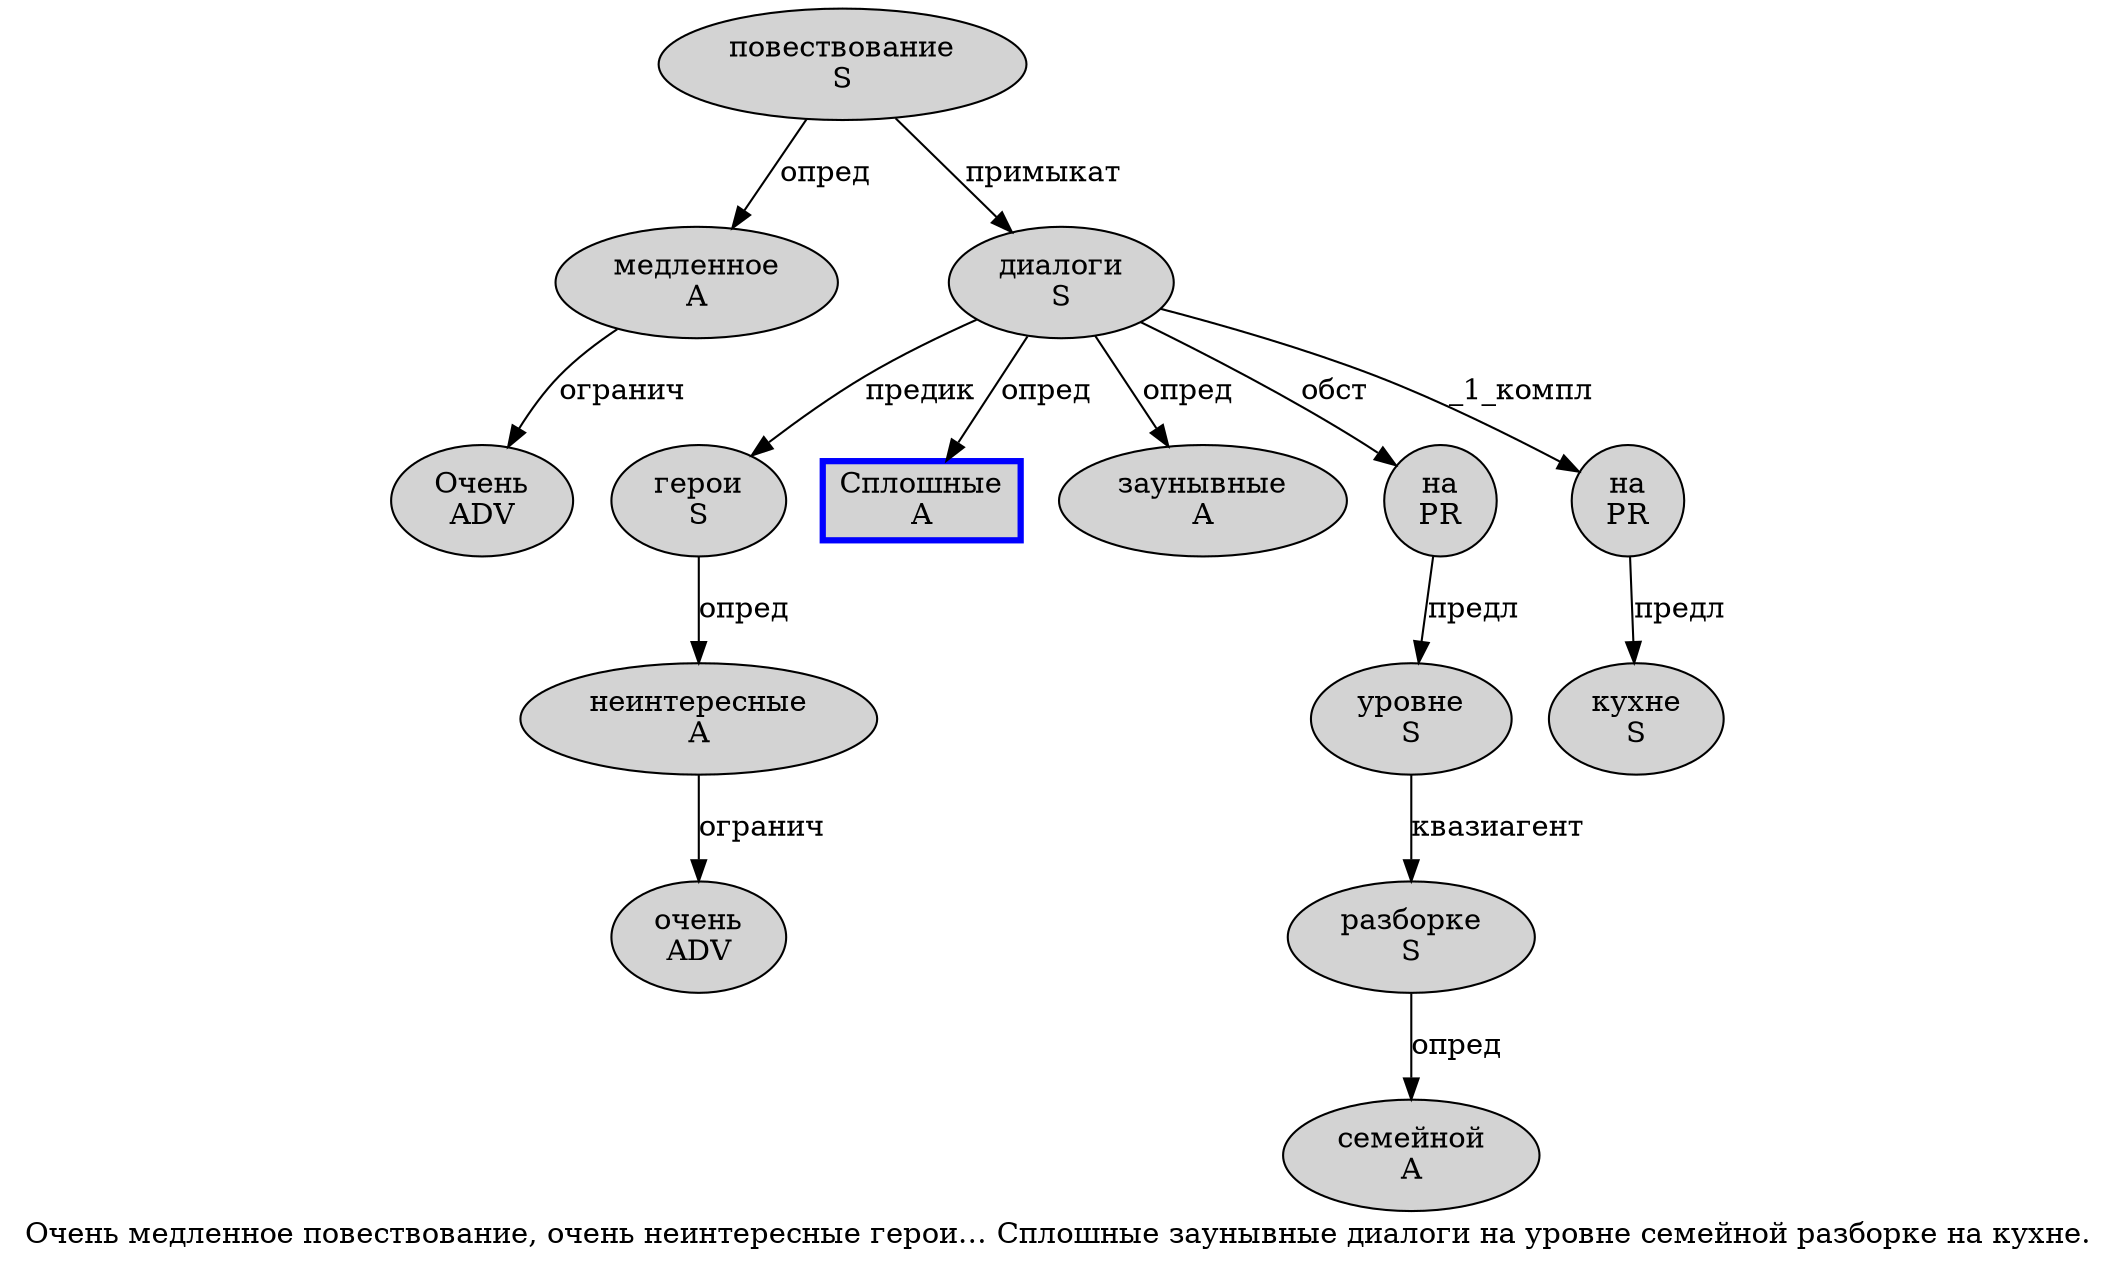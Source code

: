 digraph SENTENCE_3087 {
	graph [label="Очень медленное повествование, очень неинтересные герои… Сплошные заунывные диалоги на уровне семейной разборке на кухне."]
	node [style=filled]
		0 [label="Очень
ADV" color="" fillcolor=lightgray penwidth=1 shape=ellipse]
		1 [label="медленное
A" color="" fillcolor=lightgray penwidth=1 shape=ellipse]
		2 [label="повествование
S" color="" fillcolor=lightgray penwidth=1 shape=ellipse]
		4 [label="очень
ADV" color="" fillcolor=lightgray penwidth=1 shape=ellipse]
		5 [label="неинтересные
A" color="" fillcolor=lightgray penwidth=1 shape=ellipse]
		6 [label="герои
S" color="" fillcolor=lightgray penwidth=1 shape=ellipse]
		8 [label="Сплошные
A" color=blue fillcolor=lightgray penwidth=3 shape=box]
		9 [label="заунывные
A" color="" fillcolor=lightgray penwidth=1 shape=ellipse]
		10 [label="диалоги
S" color="" fillcolor=lightgray penwidth=1 shape=ellipse]
		11 [label="на
PR" color="" fillcolor=lightgray penwidth=1 shape=ellipse]
		12 [label="уровне
S" color="" fillcolor=lightgray penwidth=1 shape=ellipse]
		13 [label="семейной
A" color="" fillcolor=lightgray penwidth=1 shape=ellipse]
		14 [label="разборке
S" color="" fillcolor=lightgray penwidth=1 shape=ellipse]
		15 [label="на
PR" color="" fillcolor=lightgray penwidth=1 shape=ellipse]
		16 [label="кухне
S" color="" fillcolor=lightgray penwidth=1 shape=ellipse]
			11 -> 12 [label="предл"]
			15 -> 16 [label="предл"]
			1 -> 0 [label="огранич"]
			5 -> 4 [label="огранич"]
			12 -> 14 [label="квазиагент"]
			14 -> 13 [label="опред"]
			6 -> 5 [label="опред"]
			2 -> 1 [label="опред"]
			2 -> 10 [label="примыкат"]
			10 -> 6 [label="предик"]
			10 -> 8 [label="опред"]
			10 -> 9 [label="опред"]
			10 -> 11 [label="обст"]
			10 -> 15 [label="_1_компл"]
}